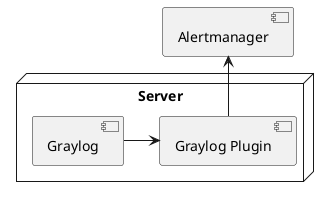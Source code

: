 @startuml

node "Server" as GraylogServer {
	[Graylog] -> [Graylog Plugin]
}

[Graylog Plugin] -up-> [Alertmanager]

@enduml
